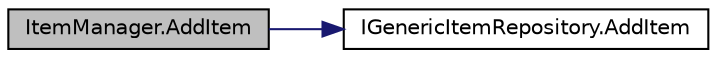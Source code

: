 digraph "ItemManager.AddItem"
{
  edge [fontname="Helvetica",fontsize="10",labelfontname="Helvetica",labelfontsize="10"];
  node [fontname="Helvetica",fontsize="10",shape=record];
  rankdir="LR";
  Node2 [label="ItemManager.AddItem",height=0.2,width=0.4,color="black", fillcolor="grey75", style="filled", fontcolor="black"];
  Node2 -> Node3 [color="midnightblue",fontsize="10",style="solid",fontname="Helvetica"];
  Node3 [label="IGenericItemRepository.AddItem",height=0.2,width=0.4,color="black", fillcolor="white", style="filled",URL="$interface_i_generic_item_repository.html#adc73e275e1d541feee5b551fb059ed69"];
}
